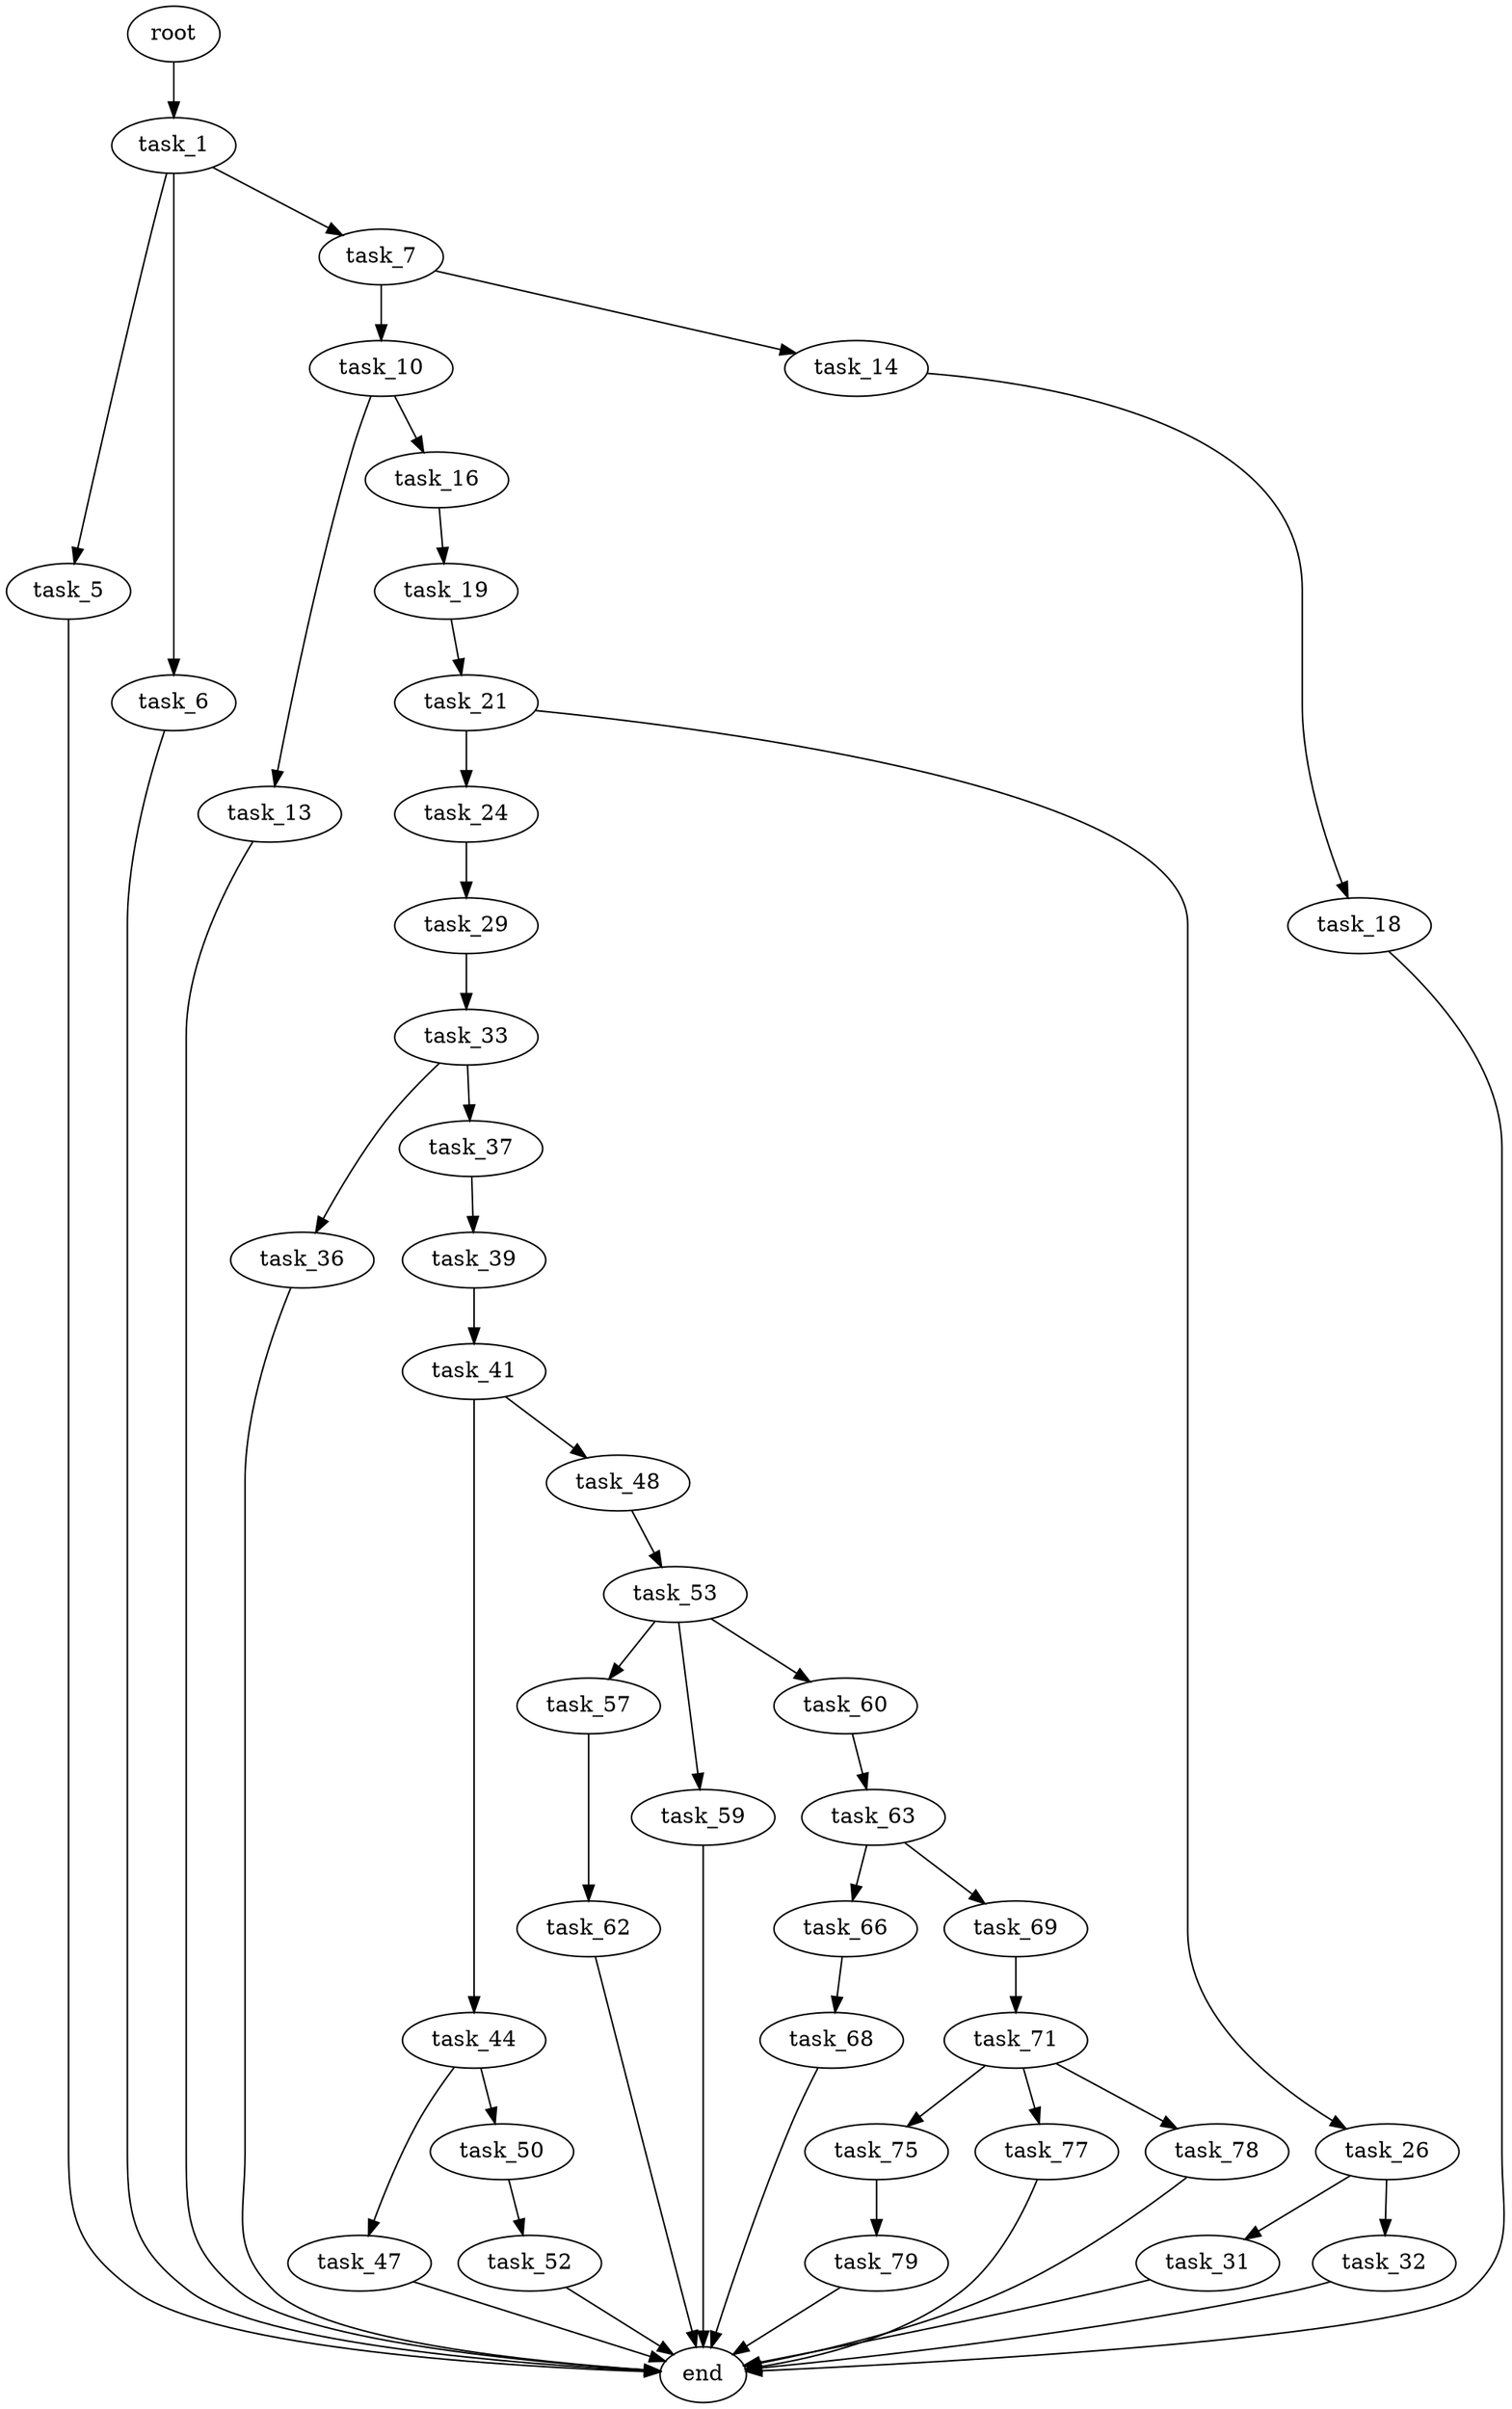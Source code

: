 digraph G {
  root [size="0.000000"];
  task_1 [size="139002727188.000000"];
  task_5 [size="716465815260.000000"];
  task_6 [size="241726385020.000000"];
  task_7 [size="4770061836.000000"];
  end [size="0.000000"];
  task_10 [size="588515548088.000000"];
  task_14 [size="1371297765.000000"];
  task_13 [size="46076295732.000000"];
  task_16 [size="25641216010.000000"];
  task_18 [size="284143084645.000000"];
  task_19 [size="1035924223.000000"];
  task_21 [size="1898344868.000000"];
  task_24 [size="231928233984.000000"];
  task_26 [size="24122347970.000000"];
  task_29 [size="633510476419.000000"];
  task_31 [size="12118421356.000000"];
  task_32 [size="1073741824000.000000"];
  task_33 [size="565162083176.000000"];
  task_36 [size="14678362041.000000"];
  task_37 [size="1034806785.000000"];
  task_39 [size="28991029248.000000"];
  task_41 [size="549755813888.000000"];
  task_44 [size="264696691636.000000"];
  task_48 [size="19739675214.000000"];
  task_47 [size="368293445632.000000"];
  task_50 [size="134217728000.000000"];
  task_53 [size="749735391.000000"];
  task_52 [size="219034063928.000000"];
  task_57 [size="15415604351.000000"];
  task_59 [size="16564471956.000000"];
  task_60 [size="10617966160.000000"];
  task_62 [size="169119748584.000000"];
  task_63 [size="747332680.000000"];
  task_66 [size="324204959581.000000"];
  task_69 [size="32335182167.000000"];
  task_68 [size="6828360880.000000"];
  task_71 [size="642635678647.000000"];
  task_75 [size="326967897480.000000"];
  task_77 [size="1073741824000.000000"];
  task_78 [size="6327081422.000000"];
  task_79 [size="712837909914.000000"];

  root -> task_1 [size="1.000000"];
  task_1 -> task_5 [size="134217728.000000"];
  task_1 -> task_6 [size="134217728.000000"];
  task_1 -> task_7 [size="134217728.000000"];
  task_5 -> end [size="1.000000"];
  task_6 -> end [size="1.000000"];
  task_7 -> task_10 [size="134217728.000000"];
  task_7 -> task_14 [size="134217728.000000"];
  task_10 -> task_13 [size="536870912.000000"];
  task_10 -> task_16 [size="536870912.000000"];
  task_14 -> task_18 [size="75497472.000000"];
  task_13 -> end [size="1.000000"];
  task_16 -> task_19 [size="536870912.000000"];
  task_18 -> end [size="1.000000"];
  task_19 -> task_21 [size="75497472.000000"];
  task_21 -> task_24 [size="75497472.000000"];
  task_21 -> task_26 [size="75497472.000000"];
  task_24 -> task_29 [size="301989888.000000"];
  task_26 -> task_31 [size="411041792.000000"];
  task_26 -> task_32 [size="411041792.000000"];
  task_29 -> task_33 [size="411041792.000000"];
  task_31 -> end [size="1.000000"];
  task_32 -> end [size="1.000000"];
  task_33 -> task_36 [size="411041792.000000"];
  task_33 -> task_37 [size="411041792.000000"];
  task_36 -> end [size="1.000000"];
  task_37 -> task_39 [size="33554432.000000"];
  task_39 -> task_41 [size="75497472.000000"];
  task_41 -> task_44 [size="536870912.000000"];
  task_41 -> task_48 [size="536870912.000000"];
  task_44 -> task_47 [size="536870912.000000"];
  task_44 -> task_50 [size="536870912.000000"];
  task_48 -> task_53 [size="411041792.000000"];
  task_47 -> end [size="1.000000"];
  task_50 -> task_52 [size="209715200.000000"];
  task_53 -> task_57 [size="33554432.000000"];
  task_53 -> task_59 [size="33554432.000000"];
  task_53 -> task_60 [size="33554432.000000"];
  task_52 -> end [size="1.000000"];
  task_57 -> task_62 [size="679477248.000000"];
  task_59 -> end [size="1.000000"];
  task_60 -> task_63 [size="536870912.000000"];
  task_62 -> end [size="1.000000"];
  task_63 -> task_66 [size="33554432.000000"];
  task_63 -> task_69 [size="33554432.000000"];
  task_66 -> task_68 [size="679477248.000000"];
  task_69 -> task_71 [size="679477248.000000"];
  task_68 -> end [size="1.000000"];
  task_71 -> task_75 [size="838860800.000000"];
  task_71 -> task_77 [size="838860800.000000"];
  task_71 -> task_78 [size="838860800.000000"];
  task_75 -> task_79 [size="411041792.000000"];
  task_77 -> end [size="1.000000"];
  task_78 -> end [size="1.000000"];
  task_79 -> end [size="1.000000"];
}

